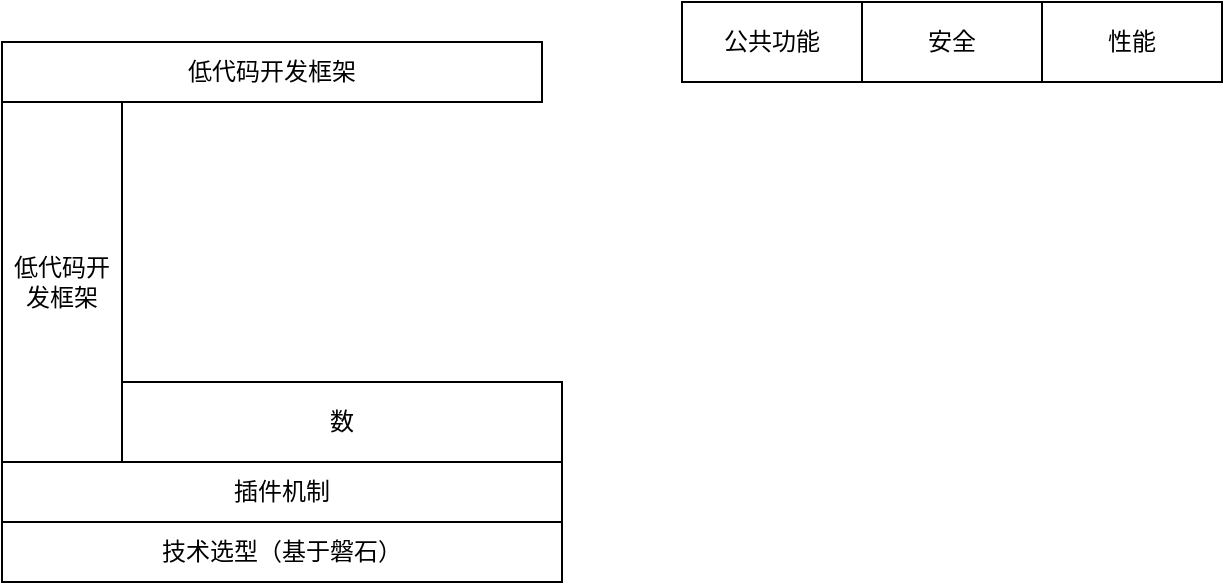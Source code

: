 <mxfile version="24.4.9" type="github">
  <diagram name="第 1 页" id="gqDG2Gp0E2L2Fy4fAPNA">
    <mxGraphModel dx="820" dy="413" grid="1" gridSize="10" guides="1" tooltips="1" connect="1" arrows="1" fold="1" page="1" pageScale="1" pageWidth="827" pageHeight="1169" math="0" shadow="0">
      <root>
        <mxCell id="0" />
        <mxCell id="1" parent="0" />
        <mxCell id="SDCCGMHogAq6qsjDlVBH-2" value="技术选型（基于磐石）" style="rounded=0;whiteSpace=wrap;html=1;" parent="1" vertex="1">
          <mxGeometry x="80" y="570" width="280" height="30" as="geometry" />
        </mxCell>
        <mxCell id="SDCCGMHogAq6qsjDlVBH-4" value="插件机制" style="rounded=0;whiteSpace=wrap;html=1;" parent="1" vertex="1">
          <mxGeometry x="80" y="540" width="280" height="30" as="geometry" />
        </mxCell>
        <mxCell id="SDCCGMHogAq6qsjDlVBH-6" value="低代码开发框架" style="rounded=0;whiteSpace=wrap;html=1;" parent="1" vertex="1">
          <mxGeometry x="80" y="330" width="270" height="30" as="geometry" />
        </mxCell>
        <mxCell id="SDCCGMHogAq6qsjDlVBH-9" value="" style="rounded=0;whiteSpace=wrap;html=1;" parent="1" vertex="1">
          <mxGeometry x="420" y="310" width="270" height="40" as="geometry" />
        </mxCell>
        <mxCell id="SDCCGMHogAq6qsjDlVBH-11" value="公共功能" style="rounded=0;whiteSpace=wrap;html=1;" parent="1" vertex="1">
          <mxGeometry x="420" y="310" width="90" height="40" as="geometry" />
        </mxCell>
        <mxCell id="SDCCGMHogAq6qsjDlVBH-20" value="安全" style="rounded=0;whiteSpace=wrap;html=1;" parent="1" vertex="1">
          <mxGeometry x="510" y="310" width="90" height="40" as="geometry" />
        </mxCell>
        <mxCell id="SDCCGMHogAq6qsjDlVBH-21" value="性能" style="rounded=0;whiteSpace=wrap;html=1;" parent="1" vertex="1">
          <mxGeometry x="600" y="310" width="90" height="40" as="geometry" />
        </mxCell>
        <mxCell id="n-UN5kBv7NDgD-M8J7q2-2" value="低代码开发框架" style="rounded=0;whiteSpace=wrap;html=1;" vertex="1" parent="1">
          <mxGeometry x="80" y="360" width="60" height="180" as="geometry" />
        </mxCell>
        <mxCell id="n-UN5kBv7NDgD-M8J7q2-3" value="数" style="rounded=0;whiteSpace=wrap;html=1;" vertex="1" parent="1">
          <mxGeometry x="140" y="500" width="220" height="40" as="geometry" />
        </mxCell>
      </root>
    </mxGraphModel>
  </diagram>
</mxfile>
